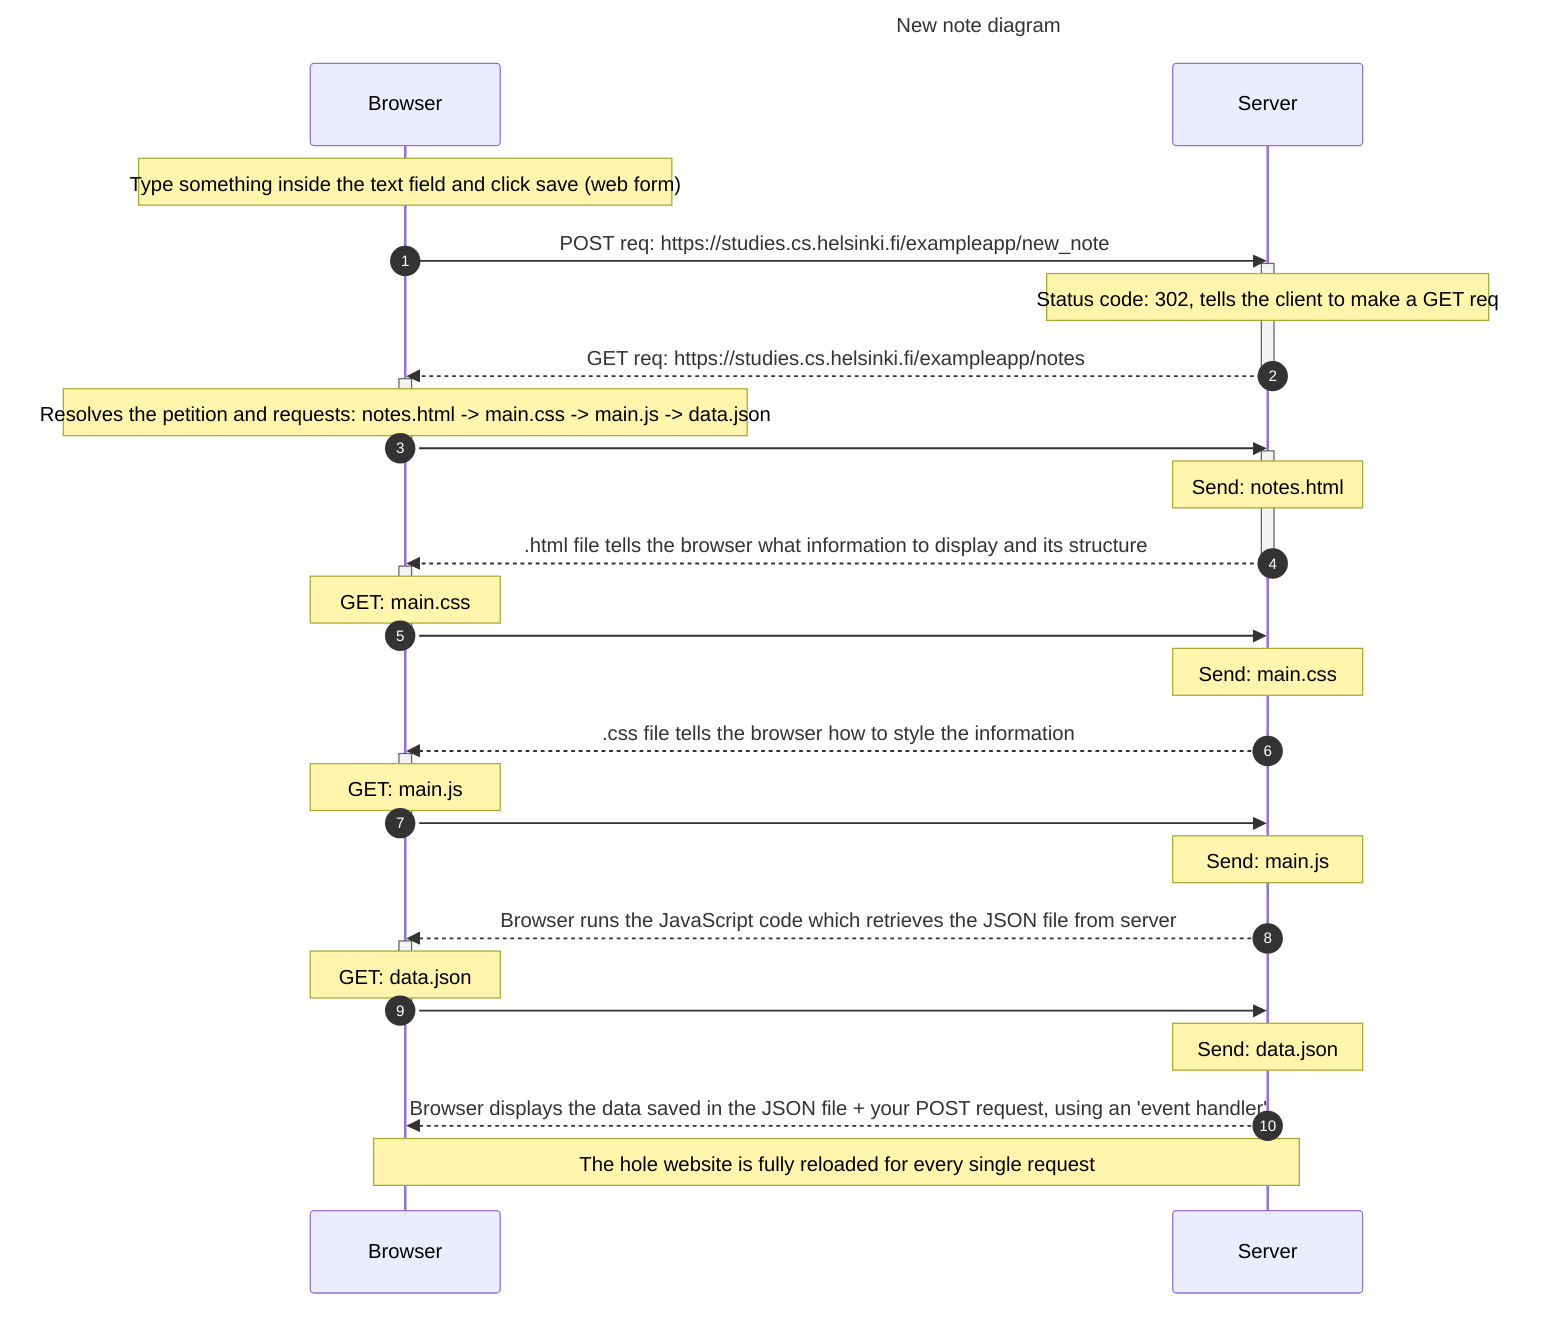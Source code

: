 ---
title: New note diagram
---


sequenceDiagram

    autonumber

    Note over Browser:  Type something inside the text field  and click save (web form)
    Browser->>Server: POST req: https://studies.cs.helsinki.fi/exampleapp/new_note  

    activate Server
    Note over Server:  Status code: 302, tells the client to make a GET req 
    Server-->>Browser: GET req:  https://studies.cs.helsinki.fi/exampleapp/notes
    deactivate Server

    activate Browser 
    Note over Browser: Resolves the petition and requests: notes.html -> main.css -> main.js -> data.json 
    Browser->>Server: 
    deactivate Browser 

    activate Server
    Note over Server: Send: notes.html
    Server-->>Browser: .html file tells the browser what information to display and its structure
    deactivate Server

    activate Browser 
    Note over Browser: GET: main.css 
    Browser->>Server: 
    deactivate Browser 
    Note over Server: Send: main.css 
    Server-->>Browser: .css file tells the browser how to style the information

    activate Browser 
    Note over Browser: GET: main.js 
    Browser->>Server: 
    deactivate Browser 
    Note over Server: Send: main.js 
    Server-->>Browser: Browser runs the JavaScript code which retrieves the JSON file from server

    activate Browser 
    Note over Browser: GET: data.json 
    Browser->>Server: 
    deactivate Browser 
    Note over Server: Send: data.json
    Server-->>Browser: Browser displays the data saved in the JSON file + your POST request, using an 'event handler'

    Note over Browser, Server: The hole website is fully reloaded for every single request